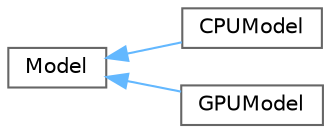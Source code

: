 digraph "Graphical Class Hierarchy"
{
 // LATEX_PDF_SIZE
  bgcolor="transparent";
  edge [fontname=Helvetica,fontsize=10,labelfontname=Helvetica,labelfontsize=10];
  node [fontname=Helvetica,fontsize=10,shape=box,height=0.2,width=0.4];
  rankdir="LR";
  Node0 [id="Node000000",label="Model",height=0.2,width=0.4,color="grey40", fillcolor="white", style="filled",URL="$class_model.html",tooltip=" "];
  Node0 -> Node1 [id="edge33_Node000000_Node000001",dir="back",color="steelblue1",style="solid",tooltip=" "];
  Node1 [id="Node000001",label="CPUModel",height=0.2,width=0.4,color="grey40", fillcolor="white", style="filled",URL="$class_c_p_u_model.html",tooltip=" "];
  Node0 -> Node2 [id="edge34_Node000000_Node000002",dir="back",color="steelblue1",style="solid",tooltip=" "];
  Node2 [id="Node000002",label="GPUModel",height=0.2,width=0.4,color="grey40", fillcolor="white", style="filled",URL="$class_g_p_u_model.html",tooltip=" "];
}
